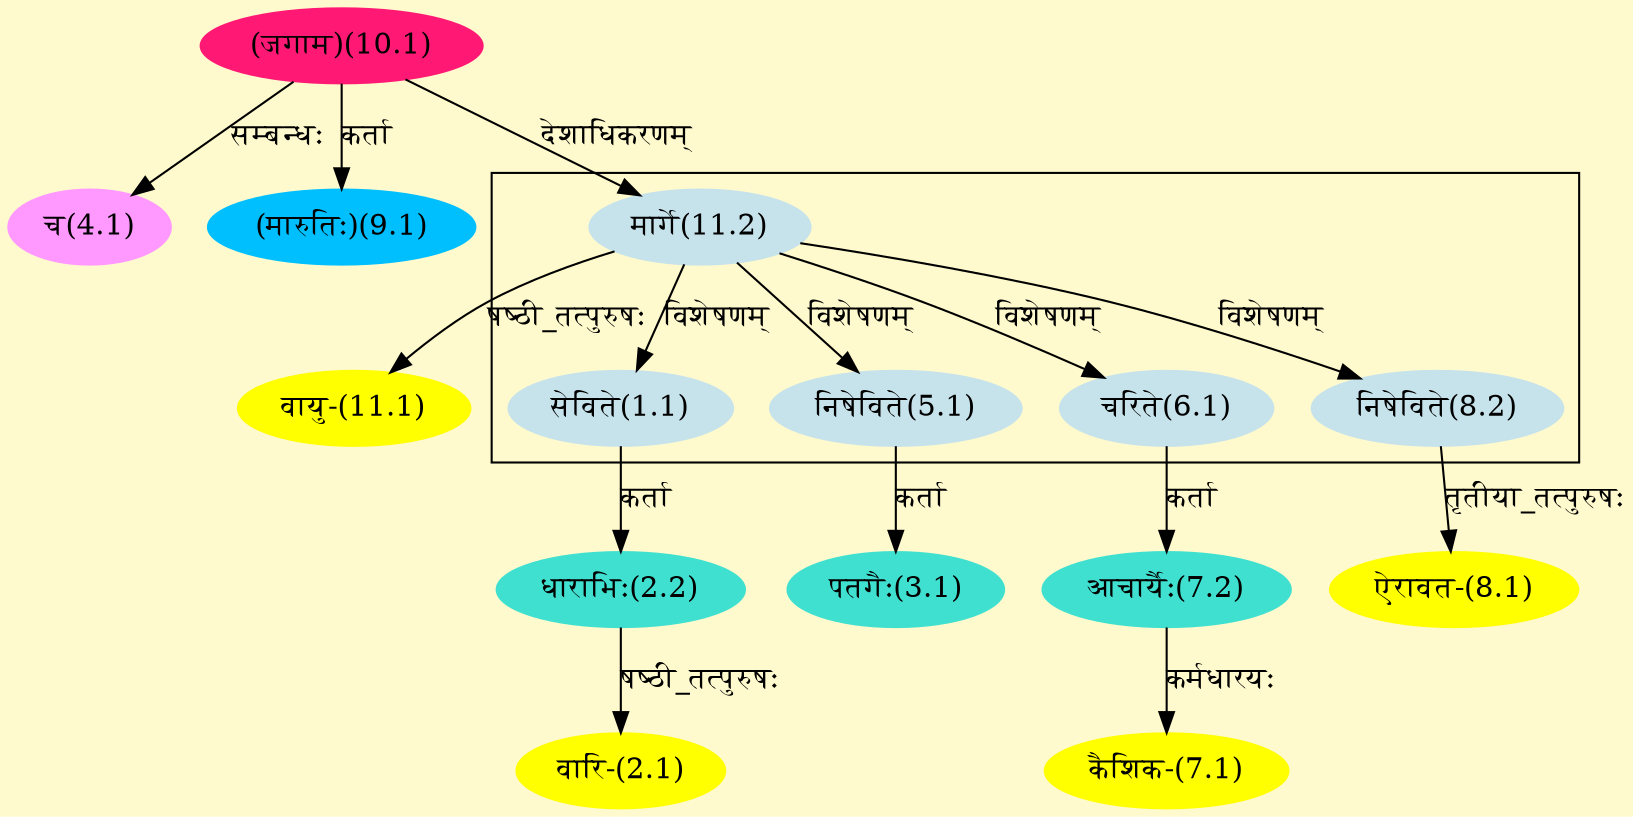digraph G{
rankdir=BT;
 compound=true;
 bgcolor="lemonchiffon1";

subgraph cluster_1{
Node1_1 [style=filled, color="#C6E2EB" label = "सेविते(1.1)"]
Node11_2 [style=filled, color="#C6E2EB" label = "मार्गे(11.2)"]
Node5_1 [style=filled, color="#C6E2EB" label = "निषेविते(5.1)"]
Node6_1 [style=filled, color="#C6E2EB" label = "चरिते(6.1)"]
Node8_2 [style=filled, color="#C6E2EB" label = "निषेविते(8.2)"]

}
Node2_1 [style=filled, color="#FFFF00" label = "वारि-(2.1)"]
Node2_2 [style=filled, color="#40E0D0" label = "धाराभिः(2.2)"]
Node1_1 [style=filled, color="#C6E2EB" label = "सेविते(1.1)"]
Node3_1 [style=filled, color="#40E0D0" label = "पतगैः(3.1)"]
Node5_1 [style=filled, color="#C6E2EB" label = "निषेविते(5.1)"]
Node4_1 [style=filled, color="#FF99FF" label = "च(4.1)"]
Node10_1 [style=filled, color="#FF1975" label = "(जगाम)(10.1)"]
Node7_1 [style=filled, color="#FFFF00" label = "कैशिक-(7.1)"]
Node7_2 [style=filled, color="#40E0D0" label = "आचार्यैः(7.2)"]
Node6_1 [style=filled, color="#C6E2EB" label = "चरिते(6.1)"]
Node8_1 [style=filled, color="#FFFF00" label = "ऐरावत-(8.1)"]
Node8_2 [style=filled, color="#C6E2EB" label = "निषेविते(8.2)"]
Node9_1 [style=filled, color="#00BFFF" label = "(मारुतिः)(9.1)"]
Node [style=filled, color="" label = "()"]
Node11_1 [style=filled, color="#FFFF00" label = "वायु-(11.1)"]
Node11_2 [style=filled, color="#C6E2EB" label = "मार्गे(11.2)"]
/* Start of Relations section */

Node1_1 -> Node11_2 [  label="विशेषणम्"  dir="back" ]
Node2_1 -> Node2_2 [  label="षष्ठी_तत्पुरुषः"  dir="back" ]
Node2_2 -> Node1_1 [  label="कर्ता"  dir="back" ]
Node3_1 -> Node5_1 [  label="कर्ता"  dir="back" ]
Node4_1 -> Node10_1 [  label="सम्बन्धः"  dir="back" ]
Node5_1 -> Node11_2 [  label="विशेषणम्"  dir="back" ]
Node6_1 -> Node11_2 [  label="विशेषणम्"  dir="back" ]
Node7_1 -> Node7_2 [  label="कर्मधारयः"  dir="back" ]
Node7_2 -> Node6_1 [  label="कर्ता"  dir="back" ]
Node8_1 -> Node8_2 [  label="तृतीया_तत्पुरुषः"  dir="back" ]
Node8_2 -> Node11_2 [  label="विशेषणम्"  dir="back" ]
Node9_1 -> Node10_1 [  label="कर्ता"  dir="back" ]
Node11_1 -> Node11_2 [  label="षष्ठी_तत्पुरुषः"  dir="back" ]
Node11_2 -> Node10_1 [  label="देशाधिकरणम्"  dir="back" ]
}
